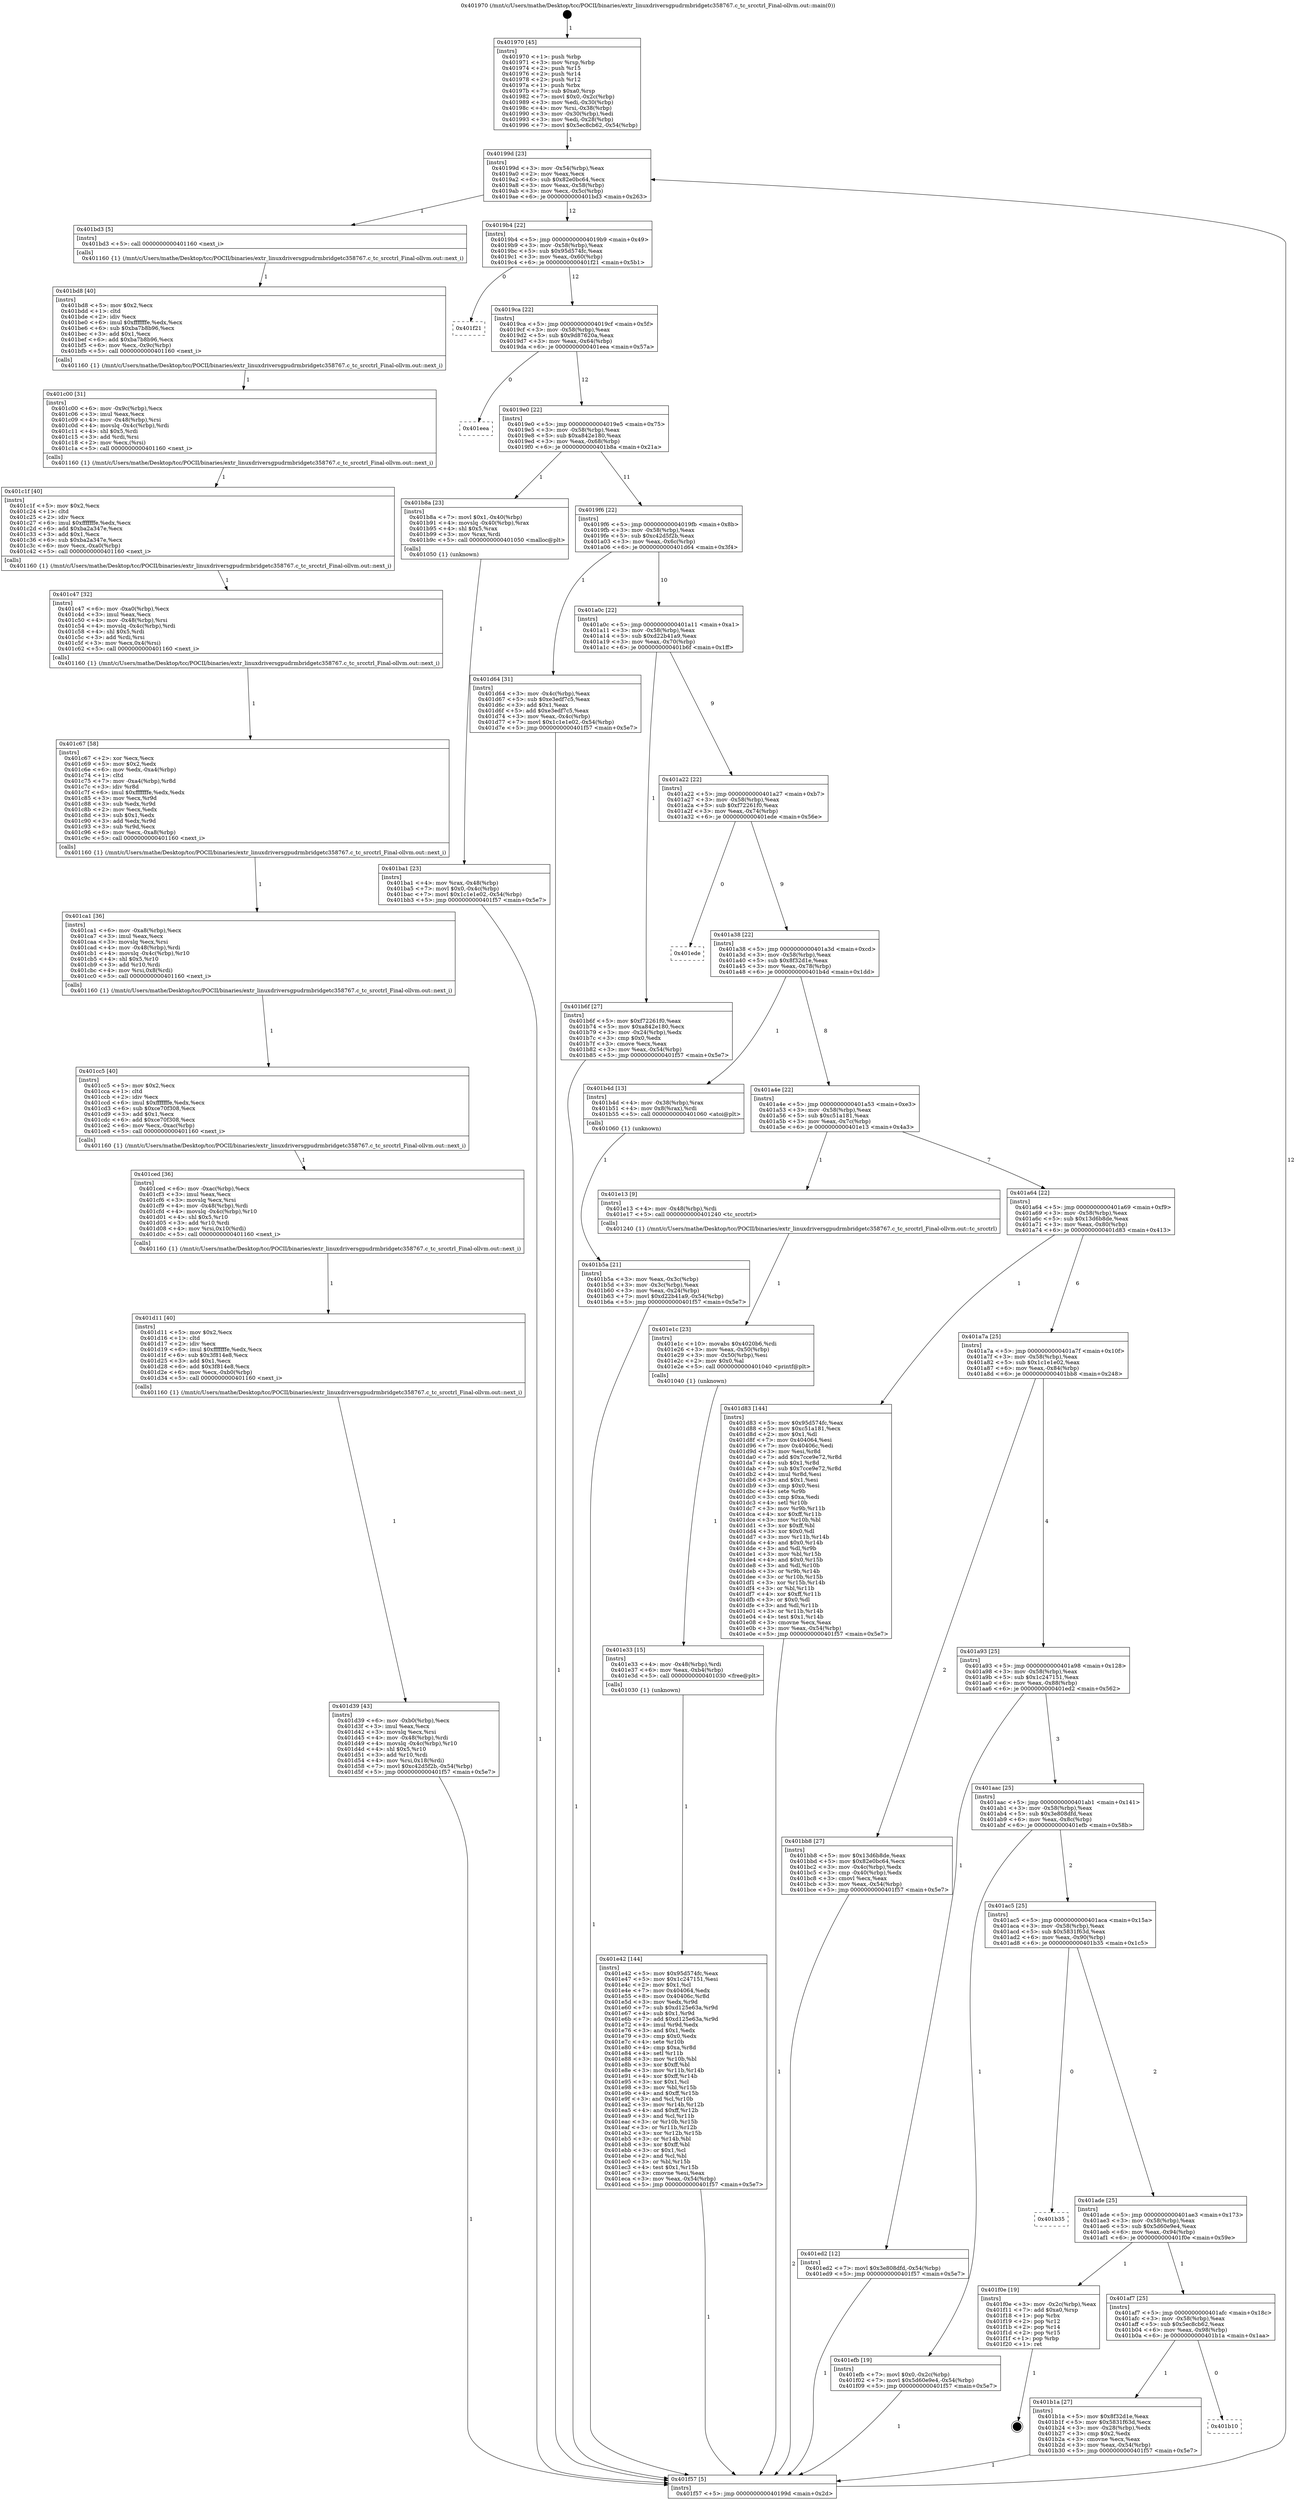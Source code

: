 digraph "0x401970" {
  label = "0x401970 (/mnt/c/Users/mathe/Desktop/tcc/POCII/binaries/extr_linuxdriversgpudrmbridgetc358767.c_tc_srcctrl_Final-ollvm.out::main(0))"
  labelloc = "t"
  node[shape=record]

  Entry [label="",width=0.3,height=0.3,shape=circle,fillcolor=black,style=filled]
  "0x40199d" [label="{
     0x40199d [23]\l
     | [instrs]\l
     &nbsp;&nbsp;0x40199d \<+3\>: mov -0x54(%rbp),%eax\l
     &nbsp;&nbsp;0x4019a0 \<+2\>: mov %eax,%ecx\l
     &nbsp;&nbsp;0x4019a2 \<+6\>: sub $0x82e0bc64,%ecx\l
     &nbsp;&nbsp;0x4019a8 \<+3\>: mov %eax,-0x58(%rbp)\l
     &nbsp;&nbsp;0x4019ab \<+3\>: mov %ecx,-0x5c(%rbp)\l
     &nbsp;&nbsp;0x4019ae \<+6\>: je 0000000000401bd3 \<main+0x263\>\l
  }"]
  "0x401bd3" [label="{
     0x401bd3 [5]\l
     | [instrs]\l
     &nbsp;&nbsp;0x401bd3 \<+5\>: call 0000000000401160 \<next_i\>\l
     | [calls]\l
     &nbsp;&nbsp;0x401160 \{1\} (/mnt/c/Users/mathe/Desktop/tcc/POCII/binaries/extr_linuxdriversgpudrmbridgetc358767.c_tc_srcctrl_Final-ollvm.out::next_i)\l
  }"]
  "0x4019b4" [label="{
     0x4019b4 [22]\l
     | [instrs]\l
     &nbsp;&nbsp;0x4019b4 \<+5\>: jmp 00000000004019b9 \<main+0x49\>\l
     &nbsp;&nbsp;0x4019b9 \<+3\>: mov -0x58(%rbp),%eax\l
     &nbsp;&nbsp;0x4019bc \<+5\>: sub $0x95d574fc,%eax\l
     &nbsp;&nbsp;0x4019c1 \<+3\>: mov %eax,-0x60(%rbp)\l
     &nbsp;&nbsp;0x4019c4 \<+6\>: je 0000000000401f21 \<main+0x5b1\>\l
  }"]
  Exit [label="",width=0.3,height=0.3,shape=circle,fillcolor=black,style=filled,peripheries=2]
  "0x401f21" [label="{
     0x401f21\l
  }", style=dashed]
  "0x4019ca" [label="{
     0x4019ca [22]\l
     | [instrs]\l
     &nbsp;&nbsp;0x4019ca \<+5\>: jmp 00000000004019cf \<main+0x5f\>\l
     &nbsp;&nbsp;0x4019cf \<+3\>: mov -0x58(%rbp),%eax\l
     &nbsp;&nbsp;0x4019d2 \<+5\>: sub $0x9d87620a,%eax\l
     &nbsp;&nbsp;0x4019d7 \<+3\>: mov %eax,-0x64(%rbp)\l
     &nbsp;&nbsp;0x4019da \<+6\>: je 0000000000401eea \<main+0x57a\>\l
  }"]
  "0x401e42" [label="{
     0x401e42 [144]\l
     | [instrs]\l
     &nbsp;&nbsp;0x401e42 \<+5\>: mov $0x95d574fc,%eax\l
     &nbsp;&nbsp;0x401e47 \<+5\>: mov $0x1c247151,%esi\l
     &nbsp;&nbsp;0x401e4c \<+2\>: mov $0x1,%cl\l
     &nbsp;&nbsp;0x401e4e \<+7\>: mov 0x404064,%edx\l
     &nbsp;&nbsp;0x401e55 \<+8\>: mov 0x40406c,%r8d\l
     &nbsp;&nbsp;0x401e5d \<+3\>: mov %edx,%r9d\l
     &nbsp;&nbsp;0x401e60 \<+7\>: sub $0xd125e63a,%r9d\l
     &nbsp;&nbsp;0x401e67 \<+4\>: sub $0x1,%r9d\l
     &nbsp;&nbsp;0x401e6b \<+7\>: add $0xd125e63a,%r9d\l
     &nbsp;&nbsp;0x401e72 \<+4\>: imul %r9d,%edx\l
     &nbsp;&nbsp;0x401e76 \<+3\>: and $0x1,%edx\l
     &nbsp;&nbsp;0x401e79 \<+3\>: cmp $0x0,%edx\l
     &nbsp;&nbsp;0x401e7c \<+4\>: sete %r10b\l
     &nbsp;&nbsp;0x401e80 \<+4\>: cmp $0xa,%r8d\l
     &nbsp;&nbsp;0x401e84 \<+4\>: setl %r11b\l
     &nbsp;&nbsp;0x401e88 \<+3\>: mov %r10b,%bl\l
     &nbsp;&nbsp;0x401e8b \<+3\>: xor $0xff,%bl\l
     &nbsp;&nbsp;0x401e8e \<+3\>: mov %r11b,%r14b\l
     &nbsp;&nbsp;0x401e91 \<+4\>: xor $0xff,%r14b\l
     &nbsp;&nbsp;0x401e95 \<+3\>: xor $0x1,%cl\l
     &nbsp;&nbsp;0x401e98 \<+3\>: mov %bl,%r15b\l
     &nbsp;&nbsp;0x401e9b \<+4\>: and $0xff,%r15b\l
     &nbsp;&nbsp;0x401e9f \<+3\>: and %cl,%r10b\l
     &nbsp;&nbsp;0x401ea2 \<+3\>: mov %r14b,%r12b\l
     &nbsp;&nbsp;0x401ea5 \<+4\>: and $0xff,%r12b\l
     &nbsp;&nbsp;0x401ea9 \<+3\>: and %cl,%r11b\l
     &nbsp;&nbsp;0x401eac \<+3\>: or %r10b,%r15b\l
     &nbsp;&nbsp;0x401eaf \<+3\>: or %r11b,%r12b\l
     &nbsp;&nbsp;0x401eb2 \<+3\>: xor %r12b,%r15b\l
     &nbsp;&nbsp;0x401eb5 \<+3\>: or %r14b,%bl\l
     &nbsp;&nbsp;0x401eb8 \<+3\>: xor $0xff,%bl\l
     &nbsp;&nbsp;0x401ebb \<+3\>: or $0x1,%cl\l
     &nbsp;&nbsp;0x401ebe \<+2\>: and %cl,%bl\l
     &nbsp;&nbsp;0x401ec0 \<+3\>: or %bl,%r15b\l
     &nbsp;&nbsp;0x401ec3 \<+4\>: test $0x1,%r15b\l
     &nbsp;&nbsp;0x401ec7 \<+3\>: cmovne %esi,%eax\l
     &nbsp;&nbsp;0x401eca \<+3\>: mov %eax,-0x54(%rbp)\l
     &nbsp;&nbsp;0x401ecd \<+5\>: jmp 0000000000401f57 \<main+0x5e7\>\l
  }"]
  "0x401eea" [label="{
     0x401eea\l
  }", style=dashed]
  "0x4019e0" [label="{
     0x4019e0 [22]\l
     | [instrs]\l
     &nbsp;&nbsp;0x4019e0 \<+5\>: jmp 00000000004019e5 \<main+0x75\>\l
     &nbsp;&nbsp;0x4019e5 \<+3\>: mov -0x58(%rbp),%eax\l
     &nbsp;&nbsp;0x4019e8 \<+5\>: sub $0xa842e180,%eax\l
     &nbsp;&nbsp;0x4019ed \<+3\>: mov %eax,-0x68(%rbp)\l
     &nbsp;&nbsp;0x4019f0 \<+6\>: je 0000000000401b8a \<main+0x21a\>\l
  }"]
  "0x401e33" [label="{
     0x401e33 [15]\l
     | [instrs]\l
     &nbsp;&nbsp;0x401e33 \<+4\>: mov -0x48(%rbp),%rdi\l
     &nbsp;&nbsp;0x401e37 \<+6\>: mov %eax,-0xb4(%rbp)\l
     &nbsp;&nbsp;0x401e3d \<+5\>: call 0000000000401030 \<free@plt\>\l
     | [calls]\l
     &nbsp;&nbsp;0x401030 \{1\} (unknown)\l
  }"]
  "0x401b8a" [label="{
     0x401b8a [23]\l
     | [instrs]\l
     &nbsp;&nbsp;0x401b8a \<+7\>: movl $0x1,-0x40(%rbp)\l
     &nbsp;&nbsp;0x401b91 \<+4\>: movslq -0x40(%rbp),%rax\l
     &nbsp;&nbsp;0x401b95 \<+4\>: shl $0x5,%rax\l
     &nbsp;&nbsp;0x401b99 \<+3\>: mov %rax,%rdi\l
     &nbsp;&nbsp;0x401b9c \<+5\>: call 0000000000401050 \<malloc@plt\>\l
     | [calls]\l
     &nbsp;&nbsp;0x401050 \{1\} (unknown)\l
  }"]
  "0x4019f6" [label="{
     0x4019f6 [22]\l
     | [instrs]\l
     &nbsp;&nbsp;0x4019f6 \<+5\>: jmp 00000000004019fb \<main+0x8b\>\l
     &nbsp;&nbsp;0x4019fb \<+3\>: mov -0x58(%rbp),%eax\l
     &nbsp;&nbsp;0x4019fe \<+5\>: sub $0xc42d5f2b,%eax\l
     &nbsp;&nbsp;0x401a03 \<+3\>: mov %eax,-0x6c(%rbp)\l
     &nbsp;&nbsp;0x401a06 \<+6\>: je 0000000000401d64 \<main+0x3f4\>\l
  }"]
  "0x401e1c" [label="{
     0x401e1c [23]\l
     | [instrs]\l
     &nbsp;&nbsp;0x401e1c \<+10\>: movabs $0x4020b6,%rdi\l
     &nbsp;&nbsp;0x401e26 \<+3\>: mov %eax,-0x50(%rbp)\l
     &nbsp;&nbsp;0x401e29 \<+3\>: mov -0x50(%rbp),%esi\l
     &nbsp;&nbsp;0x401e2c \<+2\>: mov $0x0,%al\l
     &nbsp;&nbsp;0x401e2e \<+5\>: call 0000000000401040 \<printf@plt\>\l
     | [calls]\l
     &nbsp;&nbsp;0x401040 \{1\} (unknown)\l
  }"]
  "0x401d64" [label="{
     0x401d64 [31]\l
     | [instrs]\l
     &nbsp;&nbsp;0x401d64 \<+3\>: mov -0x4c(%rbp),%eax\l
     &nbsp;&nbsp;0x401d67 \<+5\>: sub $0xe3edf7c5,%eax\l
     &nbsp;&nbsp;0x401d6c \<+3\>: add $0x1,%eax\l
     &nbsp;&nbsp;0x401d6f \<+5\>: add $0xe3edf7c5,%eax\l
     &nbsp;&nbsp;0x401d74 \<+3\>: mov %eax,-0x4c(%rbp)\l
     &nbsp;&nbsp;0x401d77 \<+7\>: movl $0x1c1e1e02,-0x54(%rbp)\l
     &nbsp;&nbsp;0x401d7e \<+5\>: jmp 0000000000401f57 \<main+0x5e7\>\l
  }"]
  "0x401a0c" [label="{
     0x401a0c [22]\l
     | [instrs]\l
     &nbsp;&nbsp;0x401a0c \<+5\>: jmp 0000000000401a11 \<main+0xa1\>\l
     &nbsp;&nbsp;0x401a11 \<+3\>: mov -0x58(%rbp),%eax\l
     &nbsp;&nbsp;0x401a14 \<+5\>: sub $0xd22b41a9,%eax\l
     &nbsp;&nbsp;0x401a19 \<+3\>: mov %eax,-0x70(%rbp)\l
     &nbsp;&nbsp;0x401a1c \<+6\>: je 0000000000401b6f \<main+0x1ff\>\l
  }"]
  "0x401d39" [label="{
     0x401d39 [43]\l
     | [instrs]\l
     &nbsp;&nbsp;0x401d39 \<+6\>: mov -0xb0(%rbp),%ecx\l
     &nbsp;&nbsp;0x401d3f \<+3\>: imul %eax,%ecx\l
     &nbsp;&nbsp;0x401d42 \<+3\>: movslq %ecx,%rsi\l
     &nbsp;&nbsp;0x401d45 \<+4\>: mov -0x48(%rbp),%rdi\l
     &nbsp;&nbsp;0x401d49 \<+4\>: movslq -0x4c(%rbp),%r10\l
     &nbsp;&nbsp;0x401d4d \<+4\>: shl $0x5,%r10\l
     &nbsp;&nbsp;0x401d51 \<+3\>: add %r10,%rdi\l
     &nbsp;&nbsp;0x401d54 \<+4\>: mov %rsi,0x18(%rdi)\l
     &nbsp;&nbsp;0x401d58 \<+7\>: movl $0xc42d5f2b,-0x54(%rbp)\l
     &nbsp;&nbsp;0x401d5f \<+5\>: jmp 0000000000401f57 \<main+0x5e7\>\l
  }"]
  "0x401b6f" [label="{
     0x401b6f [27]\l
     | [instrs]\l
     &nbsp;&nbsp;0x401b6f \<+5\>: mov $0xf72261f0,%eax\l
     &nbsp;&nbsp;0x401b74 \<+5\>: mov $0xa842e180,%ecx\l
     &nbsp;&nbsp;0x401b79 \<+3\>: mov -0x24(%rbp),%edx\l
     &nbsp;&nbsp;0x401b7c \<+3\>: cmp $0x0,%edx\l
     &nbsp;&nbsp;0x401b7f \<+3\>: cmove %ecx,%eax\l
     &nbsp;&nbsp;0x401b82 \<+3\>: mov %eax,-0x54(%rbp)\l
     &nbsp;&nbsp;0x401b85 \<+5\>: jmp 0000000000401f57 \<main+0x5e7\>\l
  }"]
  "0x401a22" [label="{
     0x401a22 [22]\l
     | [instrs]\l
     &nbsp;&nbsp;0x401a22 \<+5\>: jmp 0000000000401a27 \<main+0xb7\>\l
     &nbsp;&nbsp;0x401a27 \<+3\>: mov -0x58(%rbp),%eax\l
     &nbsp;&nbsp;0x401a2a \<+5\>: sub $0xf72261f0,%eax\l
     &nbsp;&nbsp;0x401a2f \<+3\>: mov %eax,-0x74(%rbp)\l
     &nbsp;&nbsp;0x401a32 \<+6\>: je 0000000000401ede \<main+0x56e\>\l
  }"]
  "0x401d11" [label="{
     0x401d11 [40]\l
     | [instrs]\l
     &nbsp;&nbsp;0x401d11 \<+5\>: mov $0x2,%ecx\l
     &nbsp;&nbsp;0x401d16 \<+1\>: cltd\l
     &nbsp;&nbsp;0x401d17 \<+2\>: idiv %ecx\l
     &nbsp;&nbsp;0x401d19 \<+6\>: imul $0xfffffffe,%edx,%ecx\l
     &nbsp;&nbsp;0x401d1f \<+6\>: sub $0x3f814e8,%ecx\l
     &nbsp;&nbsp;0x401d25 \<+3\>: add $0x1,%ecx\l
     &nbsp;&nbsp;0x401d28 \<+6\>: add $0x3f814e8,%ecx\l
     &nbsp;&nbsp;0x401d2e \<+6\>: mov %ecx,-0xb0(%rbp)\l
     &nbsp;&nbsp;0x401d34 \<+5\>: call 0000000000401160 \<next_i\>\l
     | [calls]\l
     &nbsp;&nbsp;0x401160 \{1\} (/mnt/c/Users/mathe/Desktop/tcc/POCII/binaries/extr_linuxdriversgpudrmbridgetc358767.c_tc_srcctrl_Final-ollvm.out::next_i)\l
  }"]
  "0x401ede" [label="{
     0x401ede\l
  }", style=dashed]
  "0x401a38" [label="{
     0x401a38 [22]\l
     | [instrs]\l
     &nbsp;&nbsp;0x401a38 \<+5\>: jmp 0000000000401a3d \<main+0xcd\>\l
     &nbsp;&nbsp;0x401a3d \<+3\>: mov -0x58(%rbp),%eax\l
     &nbsp;&nbsp;0x401a40 \<+5\>: sub $0x8f32d1e,%eax\l
     &nbsp;&nbsp;0x401a45 \<+3\>: mov %eax,-0x78(%rbp)\l
     &nbsp;&nbsp;0x401a48 \<+6\>: je 0000000000401b4d \<main+0x1dd\>\l
  }"]
  "0x401ced" [label="{
     0x401ced [36]\l
     | [instrs]\l
     &nbsp;&nbsp;0x401ced \<+6\>: mov -0xac(%rbp),%ecx\l
     &nbsp;&nbsp;0x401cf3 \<+3\>: imul %eax,%ecx\l
     &nbsp;&nbsp;0x401cf6 \<+3\>: movslq %ecx,%rsi\l
     &nbsp;&nbsp;0x401cf9 \<+4\>: mov -0x48(%rbp),%rdi\l
     &nbsp;&nbsp;0x401cfd \<+4\>: movslq -0x4c(%rbp),%r10\l
     &nbsp;&nbsp;0x401d01 \<+4\>: shl $0x5,%r10\l
     &nbsp;&nbsp;0x401d05 \<+3\>: add %r10,%rdi\l
     &nbsp;&nbsp;0x401d08 \<+4\>: mov %rsi,0x10(%rdi)\l
     &nbsp;&nbsp;0x401d0c \<+5\>: call 0000000000401160 \<next_i\>\l
     | [calls]\l
     &nbsp;&nbsp;0x401160 \{1\} (/mnt/c/Users/mathe/Desktop/tcc/POCII/binaries/extr_linuxdriversgpudrmbridgetc358767.c_tc_srcctrl_Final-ollvm.out::next_i)\l
  }"]
  "0x401b4d" [label="{
     0x401b4d [13]\l
     | [instrs]\l
     &nbsp;&nbsp;0x401b4d \<+4\>: mov -0x38(%rbp),%rax\l
     &nbsp;&nbsp;0x401b51 \<+4\>: mov 0x8(%rax),%rdi\l
     &nbsp;&nbsp;0x401b55 \<+5\>: call 0000000000401060 \<atoi@plt\>\l
     | [calls]\l
     &nbsp;&nbsp;0x401060 \{1\} (unknown)\l
  }"]
  "0x401a4e" [label="{
     0x401a4e [22]\l
     | [instrs]\l
     &nbsp;&nbsp;0x401a4e \<+5\>: jmp 0000000000401a53 \<main+0xe3\>\l
     &nbsp;&nbsp;0x401a53 \<+3\>: mov -0x58(%rbp),%eax\l
     &nbsp;&nbsp;0x401a56 \<+5\>: sub $0xc51a181,%eax\l
     &nbsp;&nbsp;0x401a5b \<+3\>: mov %eax,-0x7c(%rbp)\l
     &nbsp;&nbsp;0x401a5e \<+6\>: je 0000000000401e13 \<main+0x4a3\>\l
  }"]
  "0x401cc5" [label="{
     0x401cc5 [40]\l
     | [instrs]\l
     &nbsp;&nbsp;0x401cc5 \<+5\>: mov $0x2,%ecx\l
     &nbsp;&nbsp;0x401cca \<+1\>: cltd\l
     &nbsp;&nbsp;0x401ccb \<+2\>: idiv %ecx\l
     &nbsp;&nbsp;0x401ccd \<+6\>: imul $0xfffffffe,%edx,%ecx\l
     &nbsp;&nbsp;0x401cd3 \<+6\>: sub $0xce70f308,%ecx\l
     &nbsp;&nbsp;0x401cd9 \<+3\>: add $0x1,%ecx\l
     &nbsp;&nbsp;0x401cdc \<+6\>: add $0xce70f308,%ecx\l
     &nbsp;&nbsp;0x401ce2 \<+6\>: mov %ecx,-0xac(%rbp)\l
     &nbsp;&nbsp;0x401ce8 \<+5\>: call 0000000000401160 \<next_i\>\l
     | [calls]\l
     &nbsp;&nbsp;0x401160 \{1\} (/mnt/c/Users/mathe/Desktop/tcc/POCII/binaries/extr_linuxdriversgpudrmbridgetc358767.c_tc_srcctrl_Final-ollvm.out::next_i)\l
  }"]
  "0x401e13" [label="{
     0x401e13 [9]\l
     | [instrs]\l
     &nbsp;&nbsp;0x401e13 \<+4\>: mov -0x48(%rbp),%rdi\l
     &nbsp;&nbsp;0x401e17 \<+5\>: call 0000000000401240 \<tc_srcctrl\>\l
     | [calls]\l
     &nbsp;&nbsp;0x401240 \{1\} (/mnt/c/Users/mathe/Desktop/tcc/POCII/binaries/extr_linuxdriversgpudrmbridgetc358767.c_tc_srcctrl_Final-ollvm.out::tc_srcctrl)\l
  }"]
  "0x401a64" [label="{
     0x401a64 [22]\l
     | [instrs]\l
     &nbsp;&nbsp;0x401a64 \<+5\>: jmp 0000000000401a69 \<main+0xf9\>\l
     &nbsp;&nbsp;0x401a69 \<+3\>: mov -0x58(%rbp),%eax\l
     &nbsp;&nbsp;0x401a6c \<+5\>: sub $0x13d6b8de,%eax\l
     &nbsp;&nbsp;0x401a71 \<+3\>: mov %eax,-0x80(%rbp)\l
     &nbsp;&nbsp;0x401a74 \<+6\>: je 0000000000401d83 \<main+0x413\>\l
  }"]
  "0x401ca1" [label="{
     0x401ca1 [36]\l
     | [instrs]\l
     &nbsp;&nbsp;0x401ca1 \<+6\>: mov -0xa8(%rbp),%ecx\l
     &nbsp;&nbsp;0x401ca7 \<+3\>: imul %eax,%ecx\l
     &nbsp;&nbsp;0x401caa \<+3\>: movslq %ecx,%rsi\l
     &nbsp;&nbsp;0x401cad \<+4\>: mov -0x48(%rbp),%rdi\l
     &nbsp;&nbsp;0x401cb1 \<+4\>: movslq -0x4c(%rbp),%r10\l
     &nbsp;&nbsp;0x401cb5 \<+4\>: shl $0x5,%r10\l
     &nbsp;&nbsp;0x401cb9 \<+3\>: add %r10,%rdi\l
     &nbsp;&nbsp;0x401cbc \<+4\>: mov %rsi,0x8(%rdi)\l
     &nbsp;&nbsp;0x401cc0 \<+5\>: call 0000000000401160 \<next_i\>\l
     | [calls]\l
     &nbsp;&nbsp;0x401160 \{1\} (/mnt/c/Users/mathe/Desktop/tcc/POCII/binaries/extr_linuxdriversgpudrmbridgetc358767.c_tc_srcctrl_Final-ollvm.out::next_i)\l
  }"]
  "0x401d83" [label="{
     0x401d83 [144]\l
     | [instrs]\l
     &nbsp;&nbsp;0x401d83 \<+5\>: mov $0x95d574fc,%eax\l
     &nbsp;&nbsp;0x401d88 \<+5\>: mov $0xc51a181,%ecx\l
     &nbsp;&nbsp;0x401d8d \<+2\>: mov $0x1,%dl\l
     &nbsp;&nbsp;0x401d8f \<+7\>: mov 0x404064,%esi\l
     &nbsp;&nbsp;0x401d96 \<+7\>: mov 0x40406c,%edi\l
     &nbsp;&nbsp;0x401d9d \<+3\>: mov %esi,%r8d\l
     &nbsp;&nbsp;0x401da0 \<+7\>: add $0x7cce9e72,%r8d\l
     &nbsp;&nbsp;0x401da7 \<+4\>: sub $0x1,%r8d\l
     &nbsp;&nbsp;0x401dab \<+7\>: sub $0x7cce9e72,%r8d\l
     &nbsp;&nbsp;0x401db2 \<+4\>: imul %r8d,%esi\l
     &nbsp;&nbsp;0x401db6 \<+3\>: and $0x1,%esi\l
     &nbsp;&nbsp;0x401db9 \<+3\>: cmp $0x0,%esi\l
     &nbsp;&nbsp;0x401dbc \<+4\>: sete %r9b\l
     &nbsp;&nbsp;0x401dc0 \<+3\>: cmp $0xa,%edi\l
     &nbsp;&nbsp;0x401dc3 \<+4\>: setl %r10b\l
     &nbsp;&nbsp;0x401dc7 \<+3\>: mov %r9b,%r11b\l
     &nbsp;&nbsp;0x401dca \<+4\>: xor $0xff,%r11b\l
     &nbsp;&nbsp;0x401dce \<+3\>: mov %r10b,%bl\l
     &nbsp;&nbsp;0x401dd1 \<+3\>: xor $0xff,%bl\l
     &nbsp;&nbsp;0x401dd4 \<+3\>: xor $0x0,%dl\l
     &nbsp;&nbsp;0x401dd7 \<+3\>: mov %r11b,%r14b\l
     &nbsp;&nbsp;0x401dda \<+4\>: and $0x0,%r14b\l
     &nbsp;&nbsp;0x401dde \<+3\>: and %dl,%r9b\l
     &nbsp;&nbsp;0x401de1 \<+3\>: mov %bl,%r15b\l
     &nbsp;&nbsp;0x401de4 \<+4\>: and $0x0,%r15b\l
     &nbsp;&nbsp;0x401de8 \<+3\>: and %dl,%r10b\l
     &nbsp;&nbsp;0x401deb \<+3\>: or %r9b,%r14b\l
     &nbsp;&nbsp;0x401dee \<+3\>: or %r10b,%r15b\l
     &nbsp;&nbsp;0x401df1 \<+3\>: xor %r15b,%r14b\l
     &nbsp;&nbsp;0x401df4 \<+3\>: or %bl,%r11b\l
     &nbsp;&nbsp;0x401df7 \<+4\>: xor $0xff,%r11b\l
     &nbsp;&nbsp;0x401dfb \<+3\>: or $0x0,%dl\l
     &nbsp;&nbsp;0x401dfe \<+3\>: and %dl,%r11b\l
     &nbsp;&nbsp;0x401e01 \<+3\>: or %r11b,%r14b\l
     &nbsp;&nbsp;0x401e04 \<+4\>: test $0x1,%r14b\l
     &nbsp;&nbsp;0x401e08 \<+3\>: cmovne %ecx,%eax\l
     &nbsp;&nbsp;0x401e0b \<+3\>: mov %eax,-0x54(%rbp)\l
     &nbsp;&nbsp;0x401e0e \<+5\>: jmp 0000000000401f57 \<main+0x5e7\>\l
  }"]
  "0x401a7a" [label="{
     0x401a7a [25]\l
     | [instrs]\l
     &nbsp;&nbsp;0x401a7a \<+5\>: jmp 0000000000401a7f \<main+0x10f\>\l
     &nbsp;&nbsp;0x401a7f \<+3\>: mov -0x58(%rbp),%eax\l
     &nbsp;&nbsp;0x401a82 \<+5\>: sub $0x1c1e1e02,%eax\l
     &nbsp;&nbsp;0x401a87 \<+6\>: mov %eax,-0x84(%rbp)\l
     &nbsp;&nbsp;0x401a8d \<+6\>: je 0000000000401bb8 \<main+0x248\>\l
  }"]
  "0x401c67" [label="{
     0x401c67 [58]\l
     | [instrs]\l
     &nbsp;&nbsp;0x401c67 \<+2\>: xor %ecx,%ecx\l
     &nbsp;&nbsp;0x401c69 \<+5\>: mov $0x2,%edx\l
     &nbsp;&nbsp;0x401c6e \<+6\>: mov %edx,-0xa4(%rbp)\l
     &nbsp;&nbsp;0x401c74 \<+1\>: cltd\l
     &nbsp;&nbsp;0x401c75 \<+7\>: mov -0xa4(%rbp),%r8d\l
     &nbsp;&nbsp;0x401c7c \<+3\>: idiv %r8d\l
     &nbsp;&nbsp;0x401c7f \<+6\>: imul $0xfffffffe,%edx,%edx\l
     &nbsp;&nbsp;0x401c85 \<+3\>: mov %ecx,%r9d\l
     &nbsp;&nbsp;0x401c88 \<+3\>: sub %edx,%r9d\l
     &nbsp;&nbsp;0x401c8b \<+2\>: mov %ecx,%edx\l
     &nbsp;&nbsp;0x401c8d \<+3\>: sub $0x1,%edx\l
     &nbsp;&nbsp;0x401c90 \<+3\>: add %edx,%r9d\l
     &nbsp;&nbsp;0x401c93 \<+3\>: sub %r9d,%ecx\l
     &nbsp;&nbsp;0x401c96 \<+6\>: mov %ecx,-0xa8(%rbp)\l
     &nbsp;&nbsp;0x401c9c \<+5\>: call 0000000000401160 \<next_i\>\l
     | [calls]\l
     &nbsp;&nbsp;0x401160 \{1\} (/mnt/c/Users/mathe/Desktop/tcc/POCII/binaries/extr_linuxdriversgpudrmbridgetc358767.c_tc_srcctrl_Final-ollvm.out::next_i)\l
  }"]
  "0x401bb8" [label="{
     0x401bb8 [27]\l
     | [instrs]\l
     &nbsp;&nbsp;0x401bb8 \<+5\>: mov $0x13d6b8de,%eax\l
     &nbsp;&nbsp;0x401bbd \<+5\>: mov $0x82e0bc64,%ecx\l
     &nbsp;&nbsp;0x401bc2 \<+3\>: mov -0x4c(%rbp),%edx\l
     &nbsp;&nbsp;0x401bc5 \<+3\>: cmp -0x40(%rbp),%edx\l
     &nbsp;&nbsp;0x401bc8 \<+3\>: cmovl %ecx,%eax\l
     &nbsp;&nbsp;0x401bcb \<+3\>: mov %eax,-0x54(%rbp)\l
     &nbsp;&nbsp;0x401bce \<+5\>: jmp 0000000000401f57 \<main+0x5e7\>\l
  }"]
  "0x401a93" [label="{
     0x401a93 [25]\l
     | [instrs]\l
     &nbsp;&nbsp;0x401a93 \<+5\>: jmp 0000000000401a98 \<main+0x128\>\l
     &nbsp;&nbsp;0x401a98 \<+3\>: mov -0x58(%rbp),%eax\l
     &nbsp;&nbsp;0x401a9b \<+5\>: sub $0x1c247151,%eax\l
     &nbsp;&nbsp;0x401aa0 \<+6\>: mov %eax,-0x88(%rbp)\l
     &nbsp;&nbsp;0x401aa6 \<+6\>: je 0000000000401ed2 \<main+0x562\>\l
  }"]
  "0x401c47" [label="{
     0x401c47 [32]\l
     | [instrs]\l
     &nbsp;&nbsp;0x401c47 \<+6\>: mov -0xa0(%rbp),%ecx\l
     &nbsp;&nbsp;0x401c4d \<+3\>: imul %eax,%ecx\l
     &nbsp;&nbsp;0x401c50 \<+4\>: mov -0x48(%rbp),%rsi\l
     &nbsp;&nbsp;0x401c54 \<+4\>: movslq -0x4c(%rbp),%rdi\l
     &nbsp;&nbsp;0x401c58 \<+4\>: shl $0x5,%rdi\l
     &nbsp;&nbsp;0x401c5c \<+3\>: add %rdi,%rsi\l
     &nbsp;&nbsp;0x401c5f \<+3\>: mov %ecx,0x4(%rsi)\l
     &nbsp;&nbsp;0x401c62 \<+5\>: call 0000000000401160 \<next_i\>\l
     | [calls]\l
     &nbsp;&nbsp;0x401160 \{1\} (/mnt/c/Users/mathe/Desktop/tcc/POCII/binaries/extr_linuxdriversgpudrmbridgetc358767.c_tc_srcctrl_Final-ollvm.out::next_i)\l
  }"]
  "0x401ed2" [label="{
     0x401ed2 [12]\l
     | [instrs]\l
     &nbsp;&nbsp;0x401ed2 \<+7\>: movl $0x3e808dfd,-0x54(%rbp)\l
     &nbsp;&nbsp;0x401ed9 \<+5\>: jmp 0000000000401f57 \<main+0x5e7\>\l
  }"]
  "0x401aac" [label="{
     0x401aac [25]\l
     | [instrs]\l
     &nbsp;&nbsp;0x401aac \<+5\>: jmp 0000000000401ab1 \<main+0x141\>\l
     &nbsp;&nbsp;0x401ab1 \<+3\>: mov -0x58(%rbp),%eax\l
     &nbsp;&nbsp;0x401ab4 \<+5\>: sub $0x3e808dfd,%eax\l
     &nbsp;&nbsp;0x401ab9 \<+6\>: mov %eax,-0x8c(%rbp)\l
     &nbsp;&nbsp;0x401abf \<+6\>: je 0000000000401efb \<main+0x58b\>\l
  }"]
  "0x401c1f" [label="{
     0x401c1f [40]\l
     | [instrs]\l
     &nbsp;&nbsp;0x401c1f \<+5\>: mov $0x2,%ecx\l
     &nbsp;&nbsp;0x401c24 \<+1\>: cltd\l
     &nbsp;&nbsp;0x401c25 \<+2\>: idiv %ecx\l
     &nbsp;&nbsp;0x401c27 \<+6\>: imul $0xfffffffe,%edx,%ecx\l
     &nbsp;&nbsp;0x401c2d \<+6\>: add $0xba2a347e,%ecx\l
     &nbsp;&nbsp;0x401c33 \<+3\>: add $0x1,%ecx\l
     &nbsp;&nbsp;0x401c36 \<+6\>: sub $0xba2a347e,%ecx\l
     &nbsp;&nbsp;0x401c3c \<+6\>: mov %ecx,-0xa0(%rbp)\l
     &nbsp;&nbsp;0x401c42 \<+5\>: call 0000000000401160 \<next_i\>\l
     | [calls]\l
     &nbsp;&nbsp;0x401160 \{1\} (/mnt/c/Users/mathe/Desktop/tcc/POCII/binaries/extr_linuxdriversgpudrmbridgetc358767.c_tc_srcctrl_Final-ollvm.out::next_i)\l
  }"]
  "0x401efb" [label="{
     0x401efb [19]\l
     | [instrs]\l
     &nbsp;&nbsp;0x401efb \<+7\>: movl $0x0,-0x2c(%rbp)\l
     &nbsp;&nbsp;0x401f02 \<+7\>: movl $0x5d60e9e4,-0x54(%rbp)\l
     &nbsp;&nbsp;0x401f09 \<+5\>: jmp 0000000000401f57 \<main+0x5e7\>\l
  }"]
  "0x401ac5" [label="{
     0x401ac5 [25]\l
     | [instrs]\l
     &nbsp;&nbsp;0x401ac5 \<+5\>: jmp 0000000000401aca \<main+0x15a\>\l
     &nbsp;&nbsp;0x401aca \<+3\>: mov -0x58(%rbp),%eax\l
     &nbsp;&nbsp;0x401acd \<+5\>: sub $0x5831f63d,%eax\l
     &nbsp;&nbsp;0x401ad2 \<+6\>: mov %eax,-0x90(%rbp)\l
     &nbsp;&nbsp;0x401ad8 \<+6\>: je 0000000000401b35 \<main+0x1c5\>\l
  }"]
  "0x401c00" [label="{
     0x401c00 [31]\l
     | [instrs]\l
     &nbsp;&nbsp;0x401c00 \<+6\>: mov -0x9c(%rbp),%ecx\l
     &nbsp;&nbsp;0x401c06 \<+3\>: imul %eax,%ecx\l
     &nbsp;&nbsp;0x401c09 \<+4\>: mov -0x48(%rbp),%rsi\l
     &nbsp;&nbsp;0x401c0d \<+4\>: movslq -0x4c(%rbp),%rdi\l
     &nbsp;&nbsp;0x401c11 \<+4\>: shl $0x5,%rdi\l
     &nbsp;&nbsp;0x401c15 \<+3\>: add %rdi,%rsi\l
     &nbsp;&nbsp;0x401c18 \<+2\>: mov %ecx,(%rsi)\l
     &nbsp;&nbsp;0x401c1a \<+5\>: call 0000000000401160 \<next_i\>\l
     | [calls]\l
     &nbsp;&nbsp;0x401160 \{1\} (/mnt/c/Users/mathe/Desktop/tcc/POCII/binaries/extr_linuxdriversgpudrmbridgetc358767.c_tc_srcctrl_Final-ollvm.out::next_i)\l
  }"]
  "0x401b35" [label="{
     0x401b35\l
  }", style=dashed]
  "0x401ade" [label="{
     0x401ade [25]\l
     | [instrs]\l
     &nbsp;&nbsp;0x401ade \<+5\>: jmp 0000000000401ae3 \<main+0x173\>\l
     &nbsp;&nbsp;0x401ae3 \<+3\>: mov -0x58(%rbp),%eax\l
     &nbsp;&nbsp;0x401ae6 \<+5\>: sub $0x5d60e9e4,%eax\l
     &nbsp;&nbsp;0x401aeb \<+6\>: mov %eax,-0x94(%rbp)\l
     &nbsp;&nbsp;0x401af1 \<+6\>: je 0000000000401f0e \<main+0x59e\>\l
  }"]
  "0x401bd8" [label="{
     0x401bd8 [40]\l
     | [instrs]\l
     &nbsp;&nbsp;0x401bd8 \<+5\>: mov $0x2,%ecx\l
     &nbsp;&nbsp;0x401bdd \<+1\>: cltd\l
     &nbsp;&nbsp;0x401bde \<+2\>: idiv %ecx\l
     &nbsp;&nbsp;0x401be0 \<+6\>: imul $0xfffffffe,%edx,%ecx\l
     &nbsp;&nbsp;0x401be6 \<+6\>: sub $0xba7b8b96,%ecx\l
     &nbsp;&nbsp;0x401bec \<+3\>: add $0x1,%ecx\l
     &nbsp;&nbsp;0x401bef \<+6\>: add $0xba7b8b96,%ecx\l
     &nbsp;&nbsp;0x401bf5 \<+6\>: mov %ecx,-0x9c(%rbp)\l
     &nbsp;&nbsp;0x401bfb \<+5\>: call 0000000000401160 \<next_i\>\l
     | [calls]\l
     &nbsp;&nbsp;0x401160 \{1\} (/mnt/c/Users/mathe/Desktop/tcc/POCII/binaries/extr_linuxdriversgpudrmbridgetc358767.c_tc_srcctrl_Final-ollvm.out::next_i)\l
  }"]
  "0x401f0e" [label="{
     0x401f0e [19]\l
     | [instrs]\l
     &nbsp;&nbsp;0x401f0e \<+3\>: mov -0x2c(%rbp),%eax\l
     &nbsp;&nbsp;0x401f11 \<+7\>: add $0xa0,%rsp\l
     &nbsp;&nbsp;0x401f18 \<+1\>: pop %rbx\l
     &nbsp;&nbsp;0x401f19 \<+2\>: pop %r12\l
     &nbsp;&nbsp;0x401f1b \<+2\>: pop %r14\l
     &nbsp;&nbsp;0x401f1d \<+2\>: pop %r15\l
     &nbsp;&nbsp;0x401f1f \<+1\>: pop %rbp\l
     &nbsp;&nbsp;0x401f20 \<+1\>: ret\l
  }"]
  "0x401af7" [label="{
     0x401af7 [25]\l
     | [instrs]\l
     &nbsp;&nbsp;0x401af7 \<+5\>: jmp 0000000000401afc \<main+0x18c\>\l
     &nbsp;&nbsp;0x401afc \<+3\>: mov -0x58(%rbp),%eax\l
     &nbsp;&nbsp;0x401aff \<+5\>: sub $0x5ec8cb62,%eax\l
     &nbsp;&nbsp;0x401b04 \<+6\>: mov %eax,-0x98(%rbp)\l
     &nbsp;&nbsp;0x401b0a \<+6\>: je 0000000000401b1a \<main+0x1aa\>\l
  }"]
  "0x401ba1" [label="{
     0x401ba1 [23]\l
     | [instrs]\l
     &nbsp;&nbsp;0x401ba1 \<+4\>: mov %rax,-0x48(%rbp)\l
     &nbsp;&nbsp;0x401ba5 \<+7\>: movl $0x0,-0x4c(%rbp)\l
     &nbsp;&nbsp;0x401bac \<+7\>: movl $0x1c1e1e02,-0x54(%rbp)\l
     &nbsp;&nbsp;0x401bb3 \<+5\>: jmp 0000000000401f57 \<main+0x5e7\>\l
  }"]
  "0x401b1a" [label="{
     0x401b1a [27]\l
     | [instrs]\l
     &nbsp;&nbsp;0x401b1a \<+5\>: mov $0x8f32d1e,%eax\l
     &nbsp;&nbsp;0x401b1f \<+5\>: mov $0x5831f63d,%ecx\l
     &nbsp;&nbsp;0x401b24 \<+3\>: mov -0x28(%rbp),%edx\l
     &nbsp;&nbsp;0x401b27 \<+3\>: cmp $0x2,%edx\l
     &nbsp;&nbsp;0x401b2a \<+3\>: cmovne %ecx,%eax\l
     &nbsp;&nbsp;0x401b2d \<+3\>: mov %eax,-0x54(%rbp)\l
     &nbsp;&nbsp;0x401b30 \<+5\>: jmp 0000000000401f57 \<main+0x5e7\>\l
  }"]
  "0x401b10" [label="{
     0x401b10\l
  }", style=dashed]
  "0x401f57" [label="{
     0x401f57 [5]\l
     | [instrs]\l
     &nbsp;&nbsp;0x401f57 \<+5\>: jmp 000000000040199d \<main+0x2d\>\l
  }"]
  "0x401970" [label="{
     0x401970 [45]\l
     | [instrs]\l
     &nbsp;&nbsp;0x401970 \<+1\>: push %rbp\l
     &nbsp;&nbsp;0x401971 \<+3\>: mov %rsp,%rbp\l
     &nbsp;&nbsp;0x401974 \<+2\>: push %r15\l
     &nbsp;&nbsp;0x401976 \<+2\>: push %r14\l
     &nbsp;&nbsp;0x401978 \<+2\>: push %r12\l
     &nbsp;&nbsp;0x40197a \<+1\>: push %rbx\l
     &nbsp;&nbsp;0x40197b \<+7\>: sub $0xa0,%rsp\l
     &nbsp;&nbsp;0x401982 \<+7\>: movl $0x0,-0x2c(%rbp)\l
     &nbsp;&nbsp;0x401989 \<+3\>: mov %edi,-0x30(%rbp)\l
     &nbsp;&nbsp;0x40198c \<+4\>: mov %rsi,-0x38(%rbp)\l
     &nbsp;&nbsp;0x401990 \<+3\>: mov -0x30(%rbp),%edi\l
     &nbsp;&nbsp;0x401993 \<+3\>: mov %edi,-0x28(%rbp)\l
     &nbsp;&nbsp;0x401996 \<+7\>: movl $0x5ec8cb62,-0x54(%rbp)\l
  }"]
  "0x401b5a" [label="{
     0x401b5a [21]\l
     | [instrs]\l
     &nbsp;&nbsp;0x401b5a \<+3\>: mov %eax,-0x3c(%rbp)\l
     &nbsp;&nbsp;0x401b5d \<+3\>: mov -0x3c(%rbp),%eax\l
     &nbsp;&nbsp;0x401b60 \<+3\>: mov %eax,-0x24(%rbp)\l
     &nbsp;&nbsp;0x401b63 \<+7\>: movl $0xd22b41a9,-0x54(%rbp)\l
     &nbsp;&nbsp;0x401b6a \<+5\>: jmp 0000000000401f57 \<main+0x5e7\>\l
  }"]
  Entry -> "0x401970" [label=" 1"]
  "0x40199d" -> "0x401bd3" [label=" 1"]
  "0x40199d" -> "0x4019b4" [label=" 12"]
  "0x401f0e" -> Exit [label=" 1"]
  "0x4019b4" -> "0x401f21" [label=" 0"]
  "0x4019b4" -> "0x4019ca" [label=" 12"]
  "0x401efb" -> "0x401f57" [label=" 1"]
  "0x4019ca" -> "0x401eea" [label=" 0"]
  "0x4019ca" -> "0x4019e0" [label=" 12"]
  "0x401ed2" -> "0x401f57" [label=" 1"]
  "0x4019e0" -> "0x401b8a" [label=" 1"]
  "0x4019e0" -> "0x4019f6" [label=" 11"]
  "0x401e42" -> "0x401f57" [label=" 1"]
  "0x4019f6" -> "0x401d64" [label=" 1"]
  "0x4019f6" -> "0x401a0c" [label=" 10"]
  "0x401e33" -> "0x401e42" [label=" 1"]
  "0x401a0c" -> "0x401b6f" [label=" 1"]
  "0x401a0c" -> "0x401a22" [label=" 9"]
  "0x401e1c" -> "0x401e33" [label=" 1"]
  "0x401a22" -> "0x401ede" [label=" 0"]
  "0x401a22" -> "0x401a38" [label=" 9"]
  "0x401e13" -> "0x401e1c" [label=" 1"]
  "0x401a38" -> "0x401b4d" [label=" 1"]
  "0x401a38" -> "0x401a4e" [label=" 8"]
  "0x401d83" -> "0x401f57" [label=" 1"]
  "0x401a4e" -> "0x401e13" [label=" 1"]
  "0x401a4e" -> "0x401a64" [label=" 7"]
  "0x401d64" -> "0x401f57" [label=" 1"]
  "0x401a64" -> "0x401d83" [label=" 1"]
  "0x401a64" -> "0x401a7a" [label=" 6"]
  "0x401d39" -> "0x401f57" [label=" 1"]
  "0x401a7a" -> "0x401bb8" [label=" 2"]
  "0x401a7a" -> "0x401a93" [label=" 4"]
  "0x401d11" -> "0x401d39" [label=" 1"]
  "0x401a93" -> "0x401ed2" [label=" 1"]
  "0x401a93" -> "0x401aac" [label=" 3"]
  "0x401ced" -> "0x401d11" [label=" 1"]
  "0x401aac" -> "0x401efb" [label=" 1"]
  "0x401aac" -> "0x401ac5" [label=" 2"]
  "0x401cc5" -> "0x401ced" [label=" 1"]
  "0x401ac5" -> "0x401b35" [label=" 0"]
  "0x401ac5" -> "0x401ade" [label=" 2"]
  "0x401ca1" -> "0x401cc5" [label=" 1"]
  "0x401ade" -> "0x401f0e" [label=" 1"]
  "0x401ade" -> "0x401af7" [label=" 1"]
  "0x401c67" -> "0x401ca1" [label=" 1"]
  "0x401af7" -> "0x401b1a" [label=" 1"]
  "0x401af7" -> "0x401b10" [label=" 0"]
  "0x401b1a" -> "0x401f57" [label=" 1"]
  "0x401970" -> "0x40199d" [label=" 1"]
  "0x401f57" -> "0x40199d" [label=" 12"]
  "0x401b4d" -> "0x401b5a" [label=" 1"]
  "0x401b5a" -> "0x401f57" [label=" 1"]
  "0x401b6f" -> "0x401f57" [label=" 1"]
  "0x401b8a" -> "0x401ba1" [label=" 1"]
  "0x401ba1" -> "0x401f57" [label=" 1"]
  "0x401bb8" -> "0x401f57" [label=" 2"]
  "0x401bd3" -> "0x401bd8" [label=" 1"]
  "0x401bd8" -> "0x401c00" [label=" 1"]
  "0x401c00" -> "0x401c1f" [label=" 1"]
  "0x401c1f" -> "0x401c47" [label=" 1"]
  "0x401c47" -> "0x401c67" [label=" 1"]
}
